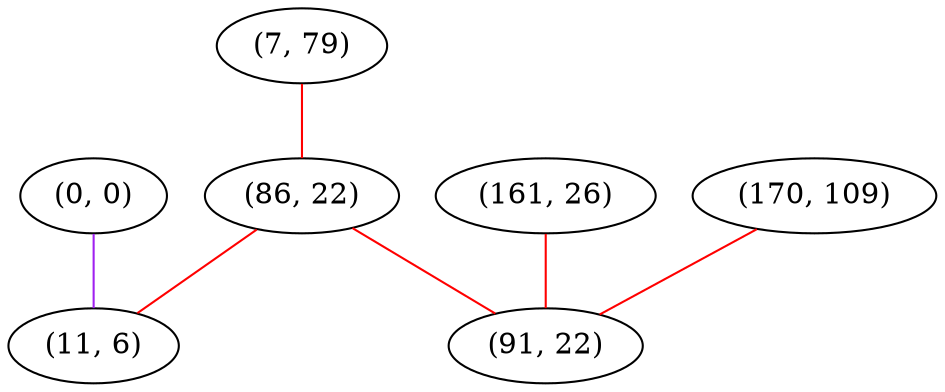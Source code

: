 graph "" {
"(0, 0)";
"(7, 79)";
"(86, 22)";
"(161, 26)";
"(170, 109)";
"(91, 22)";
"(11, 6)";
"(0, 0)" -- "(11, 6)"  [color=purple, key=0, weight=4];
"(7, 79)" -- "(86, 22)"  [color=red, key=0, weight=1];
"(86, 22)" -- "(11, 6)"  [color=red, key=0, weight=1];
"(86, 22)" -- "(91, 22)"  [color=red, key=0, weight=1];
"(161, 26)" -- "(91, 22)"  [color=red, key=0, weight=1];
"(170, 109)" -- "(91, 22)"  [color=red, key=0, weight=1];
}

